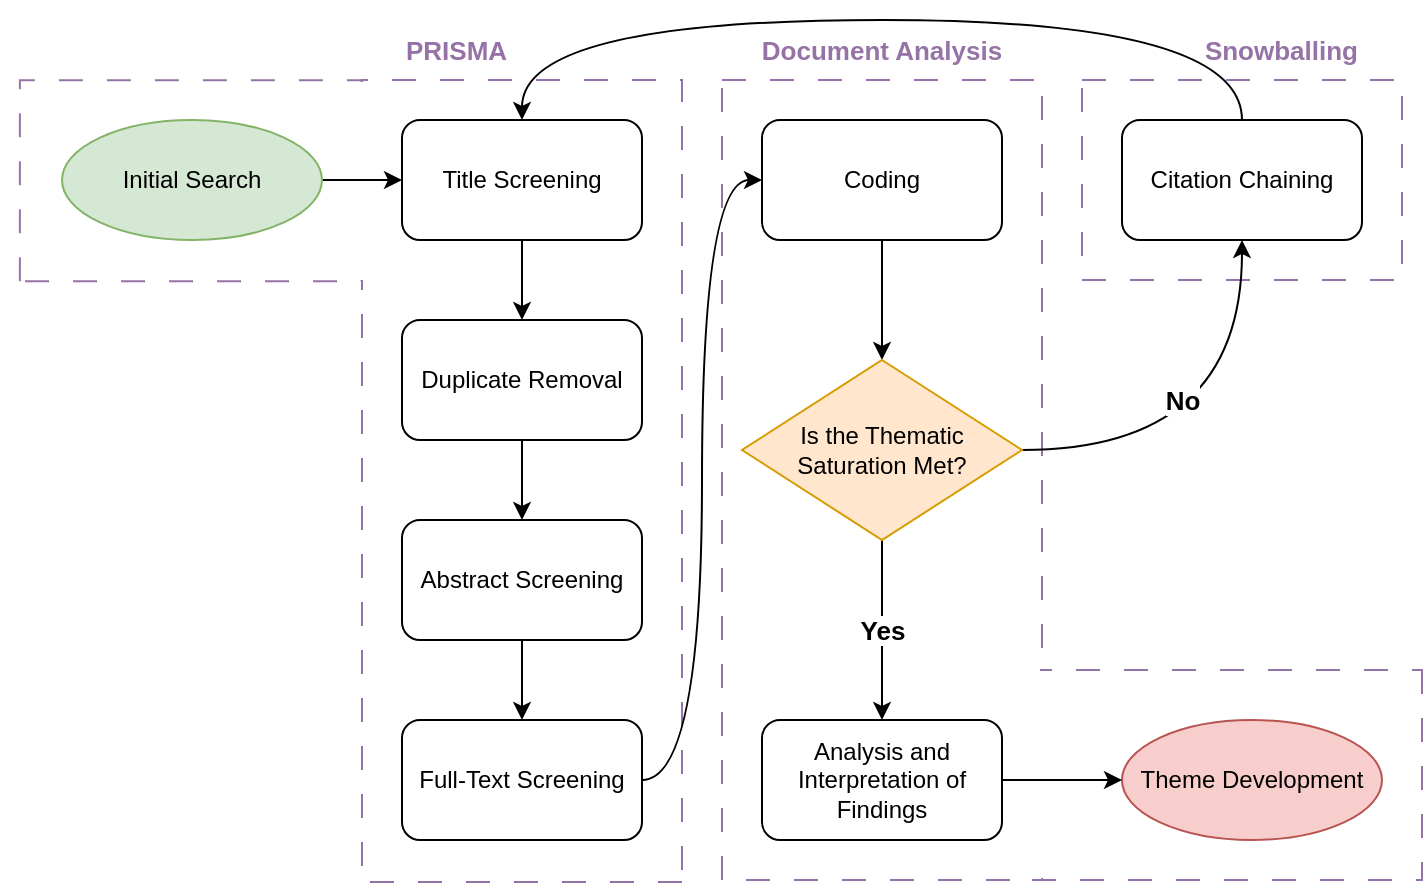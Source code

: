 <mxfile version="27.0.5">
  <diagram name="Page-1" id="muHeA2wIN7Br0-n2upKL">
    <mxGraphModel dx="1127" dy="1740" grid="1" gridSize="10" guides="1" tooltips="1" connect="1" arrows="1" fold="1" page="1" pageScale="1" pageWidth="850" pageHeight="1100" math="0" shadow="0">
      <root>
        <mxCell id="0" />
        <mxCell id="1" parent="0" />
        <mxCell id="RxFMvVawbeHfT7qmOQzX-1" value="" style="group;rotation=-180;" vertex="1" connectable="0" parent="1">
          <mxGeometry x="70" y="-1020" width="350" height="441" as="geometry" />
        </mxCell>
        <mxCell id="RxFMvVawbeHfT7qmOQzX-2" value="" style="rounded=1;whiteSpace=wrap;html=1;fillStyle=auto;fillColor=none;dashed=1;dashPattern=12 12;rotation=-90;arcSize=0;strokeColor=#9673a6;" vertex="1" parent="RxFMvVawbeHfT7qmOQzX-1">
          <mxGeometry x="44.09" y="5" width="100.5" height="170.8" as="geometry" />
        </mxCell>
        <mxCell id="RxFMvVawbeHfT7qmOQzX-3" value="" style="rounded=1;whiteSpace=wrap;html=1;fillStyle=auto;fillColor=none;dashed=1;dashPattern=12 12;arcSize=0;strokeColor=#9673a6;rotation=-180;" vertex="1" parent="RxFMvVawbeHfT7qmOQzX-1">
          <mxGeometry x="180" y="40" width="160" height="401" as="geometry" />
        </mxCell>
        <mxCell id="RxFMvVawbeHfT7qmOQzX-5" value="" style="verticalLabelPosition=bottom;verticalAlign=top;html=1;shape=mxgraph.basic.rect;fillColor2=none;strokeWidth=1;size=20;indent=5;strokeColor=none;rotation=-180;" vertex="1" parent="RxFMvVawbeHfT7qmOQzX-1">
          <mxGeometry x="172" y="41" width="20" height="99" as="geometry" />
        </mxCell>
        <mxCell id="XhsEv_M7SDo-VLpMQ4_O-80" value="" style="rounded=1;whiteSpace=wrap;html=1;fillStyle=auto;fillColor=none;dashed=1;dashPattern=12 12;arcSize=0;strokeColor=#9673A6;" parent="1" vertex="1">
          <mxGeometry x="610" y="-980" width="160" height="100" as="geometry" />
        </mxCell>
        <mxCell id="XhsEv_M7SDo-VLpMQ4_O-91" value="" style="group" parent="1" vertex="1" connectable="0">
          <mxGeometry x="430" y="-980" width="350" height="400" as="geometry" />
        </mxCell>
        <mxCell id="XhsEv_M7SDo-VLpMQ4_O-83" value="" style="rounded=1;whiteSpace=wrap;html=1;fillStyle=auto;fillColor=none;dashed=1;dashPattern=12 12;rotation=90;arcSize=0;strokeColor=#9673a6;" parent="XhsEv_M7SDo-VLpMQ4_O-91" vertex="1">
          <mxGeometry x="198.75" y="248.75" width="105" height="197.5" as="geometry" />
        </mxCell>
        <mxCell id="XhsEv_M7SDo-VLpMQ4_O-86" value="" style="rounded=1;whiteSpace=wrap;html=1;fillStyle=auto;fillColor=none;dashed=1;dashPattern=12 12;arcSize=0;strokeColor=#9673a6;" parent="XhsEv_M7SDo-VLpMQ4_O-91" vertex="1">
          <mxGeometry width="160" height="400" as="geometry" />
        </mxCell>
        <mxCell id="XhsEv_M7SDo-VLpMQ4_O-90" value="" style="group" parent="XhsEv_M7SDo-VLpMQ4_O-91" vertex="1" connectable="0">
          <mxGeometry x="150" y="280" width="20" height="119" as="geometry" />
        </mxCell>
        <mxCell id="XhsEv_M7SDo-VLpMQ4_O-88" value="" style="verticalLabelPosition=bottom;verticalAlign=top;html=1;shape=mxgraph.basic.rect;fillColor2=none;strokeWidth=1;size=20;indent=5;strokeColor=none;" parent="XhsEv_M7SDo-VLpMQ4_O-90" vertex="1">
          <mxGeometry y="16" width="20" height="103" as="geometry" />
        </mxCell>
        <mxCell id="XhsEv_M7SDo-VLpMQ4_O-89" value="" style="verticalLabelPosition=bottom;verticalAlign=top;html=1;shape=mxgraph.basic.rect;fillColor2=none;strokeWidth=1;size=20;indent=5;strokeColor=none;" parent="XhsEv_M7SDo-VLpMQ4_O-90" vertex="1">
          <mxGeometry width="9" height="20" as="geometry" />
        </mxCell>
        <mxCell id="XhsEv_M7SDo-VLpMQ4_O-64" style="edgeStyle=orthogonalEdgeStyle;rounded=0;orthogonalLoop=1;jettySize=auto;html=1;exitX=1;exitY=0.5;exitDx=0;exitDy=0;entryX=0;entryY=0.5;entryDx=0;entryDy=0;" parent="1" source="XhsEv_M7SDo-VLpMQ4_O-75" target="XhsEv_M7SDo-VLpMQ4_O-55" edge="1">
          <mxGeometry relative="1" as="geometry">
            <mxPoint x="230" y="-930" as="sourcePoint" />
          </mxGeometry>
        </mxCell>
        <mxCell id="XhsEv_M7SDo-VLpMQ4_O-65" style="edgeStyle=orthogonalEdgeStyle;rounded=0;orthogonalLoop=1;jettySize=auto;html=1;exitX=0.5;exitY=1;exitDx=0;exitDy=0;entryX=0.5;entryY=0;entryDx=0;entryDy=0;" parent="1" source="XhsEv_M7SDo-VLpMQ4_O-55" target="XhsEv_M7SDo-VLpMQ4_O-56" edge="1">
          <mxGeometry relative="1" as="geometry" />
        </mxCell>
        <mxCell id="XhsEv_M7SDo-VLpMQ4_O-55" value="Title Screening" style="rounded=1;whiteSpace=wrap;html=1;" parent="1" vertex="1">
          <mxGeometry x="270" y="-960" width="120" height="60" as="geometry" />
        </mxCell>
        <mxCell id="XhsEv_M7SDo-VLpMQ4_O-66" style="edgeStyle=orthogonalEdgeStyle;rounded=0;orthogonalLoop=1;jettySize=auto;html=1;exitX=0.5;exitY=1;exitDx=0;exitDy=0;entryX=0.5;entryY=0;entryDx=0;entryDy=0;" parent="1" source="XhsEv_M7SDo-VLpMQ4_O-56" target="XhsEv_M7SDo-VLpMQ4_O-57" edge="1">
          <mxGeometry relative="1" as="geometry" />
        </mxCell>
        <mxCell id="XhsEv_M7SDo-VLpMQ4_O-56" value="Duplicate Removal" style="rounded=1;whiteSpace=wrap;html=1;" parent="1" vertex="1">
          <mxGeometry x="270" y="-860" width="120" height="60" as="geometry" />
        </mxCell>
        <mxCell id="XhsEv_M7SDo-VLpMQ4_O-67" style="edgeStyle=orthogonalEdgeStyle;rounded=0;orthogonalLoop=1;jettySize=auto;html=1;exitX=0.5;exitY=1;exitDx=0;exitDy=0;entryX=0.5;entryY=0;entryDx=0;entryDy=0;" parent="1" source="XhsEv_M7SDo-VLpMQ4_O-57" target="XhsEv_M7SDo-VLpMQ4_O-58" edge="1">
          <mxGeometry relative="1" as="geometry" />
        </mxCell>
        <mxCell id="XhsEv_M7SDo-VLpMQ4_O-57" value="Abstract Screening" style="rounded=1;whiteSpace=wrap;html=1;" parent="1" vertex="1">
          <mxGeometry x="270" y="-760" width="120" height="60" as="geometry" />
        </mxCell>
        <mxCell id="XhsEv_M7SDo-VLpMQ4_O-72" style="edgeStyle=orthogonalEdgeStyle;rounded=0;orthogonalLoop=1;jettySize=auto;html=1;exitX=1;exitY=0.5;exitDx=0;exitDy=0;entryX=0;entryY=0.5;entryDx=0;entryDy=0;curved=1;" parent="1" source="XhsEv_M7SDo-VLpMQ4_O-58" target="XhsEv_M7SDo-VLpMQ4_O-59" edge="1">
          <mxGeometry relative="1" as="geometry" />
        </mxCell>
        <mxCell id="XhsEv_M7SDo-VLpMQ4_O-58" value="Full-Text Screening" style="rounded=1;whiteSpace=wrap;html=1;" parent="1" vertex="1">
          <mxGeometry x="270" y="-660" width="120" height="60" as="geometry" />
        </mxCell>
        <mxCell id="XhsEv_M7SDo-VLpMQ4_O-69" style="edgeStyle=orthogonalEdgeStyle;rounded=0;orthogonalLoop=1;jettySize=auto;html=1;exitX=0.5;exitY=1;exitDx=0;exitDy=0;entryX=0.5;entryY=0;entryDx=0;entryDy=0;" parent="1" source="XhsEv_M7SDo-VLpMQ4_O-59" target="XhsEv_M7SDo-VLpMQ4_O-74" edge="1">
          <mxGeometry relative="1" as="geometry">
            <mxPoint x="530" y="-860" as="targetPoint" />
          </mxGeometry>
        </mxCell>
        <mxCell id="XhsEv_M7SDo-VLpMQ4_O-59" value="Coding" style="rounded=1;whiteSpace=wrap;html=1;" parent="1" vertex="1">
          <mxGeometry x="450" y="-960" width="120" height="60" as="geometry" />
        </mxCell>
        <mxCell id="XhsEv_M7SDo-VLpMQ4_O-70" value="&lt;b&gt;&lt;font style=&quot;font-size: 13px;&quot;&gt;Yes&lt;/font&gt;&lt;/b&gt;" style="edgeStyle=orthogonalEdgeStyle;rounded=0;orthogonalLoop=1;jettySize=auto;html=1;exitX=0.5;exitY=1;exitDx=0;exitDy=0;" parent="1" source="XhsEv_M7SDo-VLpMQ4_O-74" target="XhsEv_M7SDo-VLpMQ4_O-61" edge="1">
          <mxGeometry relative="1" as="geometry">
            <mxPoint x="510" y="-780" as="sourcePoint" />
          </mxGeometry>
        </mxCell>
        <mxCell id="XhsEv_M7SDo-VLpMQ4_O-71" value="No" style="edgeStyle=orthogonalEdgeStyle;rounded=0;orthogonalLoop=1;jettySize=auto;html=1;exitX=1;exitY=0.5;exitDx=0;exitDy=0;entryX=0.5;entryY=1;entryDx=0;entryDy=0;curved=1;fontStyle=1;spacing=0;fontSize=13;" parent="1" source="XhsEv_M7SDo-VLpMQ4_O-74" target="XhsEv_M7SDo-VLpMQ4_O-62" edge="1">
          <mxGeometry x="-0.256" y="25" relative="1" as="geometry">
            <mxPoint x="570" y="-810" as="sourcePoint" />
            <mxPoint as="offset" />
          </mxGeometry>
        </mxCell>
        <mxCell id="XhsEv_M7SDo-VLpMQ4_O-61" value="Analysis and Interpretation of Findings" style="rounded=1;whiteSpace=wrap;html=1;" parent="1" vertex="1">
          <mxGeometry x="450" y="-660" width="120" height="60" as="geometry" />
        </mxCell>
        <mxCell id="XhsEv_M7SDo-VLpMQ4_O-68" style="edgeStyle=orthogonalEdgeStyle;rounded=0;orthogonalLoop=1;jettySize=auto;html=1;exitX=0.5;exitY=0;exitDx=0;exitDy=0;entryX=0.5;entryY=0;entryDx=0;entryDy=0;curved=1;" parent="1" source="XhsEv_M7SDo-VLpMQ4_O-62" target="XhsEv_M7SDo-VLpMQ4_O-55" edge="1">
          <mxGeometry relative="1" as="geometry">
            <Array as="points">
              <mxPoint x="690" y="-1010" />
              <mxPoint x="330" y="-1010" />
            </Array>
          </mxGeometry>
        </mxCell>
        <mxCell id="XhsEv_M7SDo-VLpMQ4_O-62" value="Citation Chaining" style="rounded=1;whiteSpace=wrap;html=1;" parent="1" vertex="1">
          <mxGeometry x="630" y="-960" width="120" height="60" as="geometry" />
        </mxCell>
        <mxCell id="XhsEv_M7SDo-VLpMQ4_O-74" value="Is the Thematic &lt;br&gt;Saturation Met?" style="rhombus;verticalAlign=middle;labelBorderColor=none;labelBackgroundColor=none;textShadow=0;whiteSpace=wrap;html=1;fillColor=#ffe6cc;strokeColor=#d79b00;" parent="1" vertex="1">
          <mxGeometry x="440" y="-840" width="140" height="90" as="geometry" />
        </mxCell>
        <mxCell id="XhsEv_M7SDo-VLpMQ4_O-75" value="Initial Search" style="ellipse;whiteSpace=wrap;html=1;fillColor=#d5e8d4;strokeColor=#82b366;" parent="1" vertex="1">
          <mxGeometry x="100" y="-960" width="130" height="60" as="geometry" />
        </mxCell>
        <mxCell id="XhsEv_M7SDo-VLpMQ4_O-76" value="Theme Development" style="ellipse;whiteSpace=wrap;html=1;fillColor=#f8cecc;strokeColor=#b85450;" parent="1" vertex="1">
          <mxGeometry x="630" y="-660" width="130" height="60" as="geometry" />
        </mxCell>
        <mxCell id="XhsEv_M7SDo-VLpMQ4_O-73" style="edgeStyle=orthogonalEdgeStyle;rounded=0;orthogonalLoop=1;jettySize=auto;html=1;exitX=1;exitY=0.5;exitDx=0;exitDy=0;entryX=0;entryY=0.5;entryDx=0;entryDy=0;" parent="1" source="XhsEv_M7SDo-VLpMQ4_O-61" edge="1">
          <mxGeometry relative="1" as="geometry">
            <mxPoint x="630" y="-630" as="targetPoint" />
          </mxGeometry>
        </mxCell>
        <mxCell id="XhsEv_M7SDo-VLpMQ4_O-92" value="&lt;b&gt;PRISMA&lt;/b&gt;" style="text;html=1;align=left;verticalAlign=middle;whiteSpace=wrap;rounded=0;fontColor=#9673A6;fontSize=13;" parent="1" vertex="1">
          <mxGeometry x="270" y="-1010" width="60" height="30" as="geometry" />
        </mxCell>
        <mxCell id="XhsEv_M7SDo-VLpMQ4_O-94" value="&lt;b&gt;Snowballing&lt;/b&gt;" style="text;html=1;align=right;verticalAlign=middle;whiteSpace=wrap;rounded=0;fontColor=#9673A6;fontSize=13;" parent="1" vertex="1">
          <mxGeometry x="650" y="-1010" width="100" height="30" as="geometry" />
        </mxCell>
        <mxCell id="XhsEv_M7SDo-VLpMQ4_O-93" value="&lt;b&gt;Document Analysis&lt;/b&gt;" style="text;html=1;align=center;verticalAlign=middle;whiteSpace=wrap;rounded=0;fontColor=#9673A6;fontSize=13;" parent="1" vertex="1">
          <mxGeometry x="440" y="-1010" width="140" height="30" as="geometry" />
        </mxCell>
      </root>
    </mxGraphModel>
  </diagram>
</mxfile>
